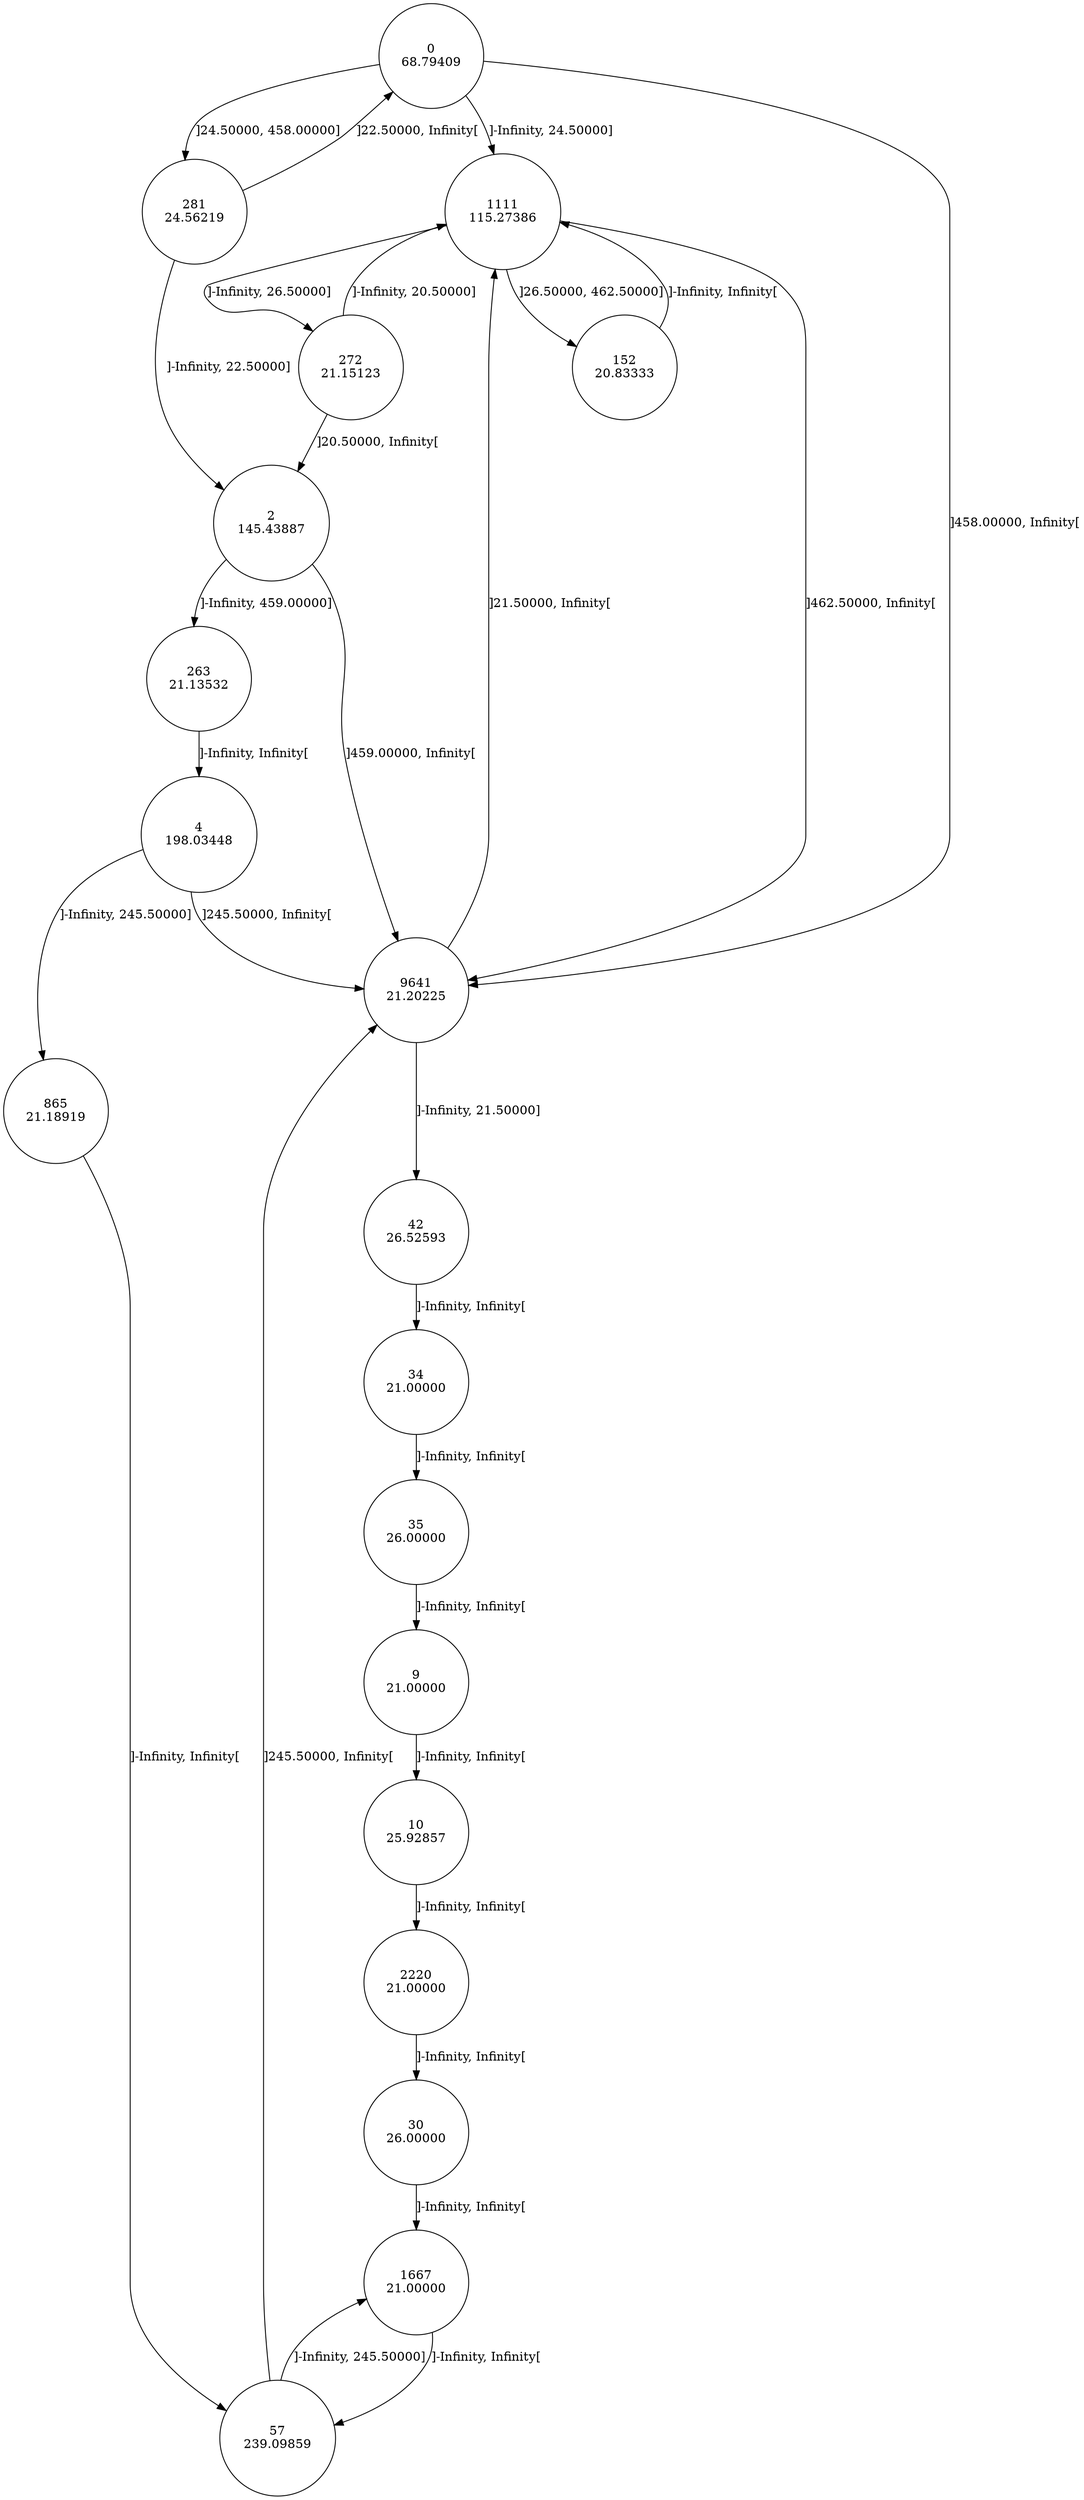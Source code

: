 digraph DFA {
0 [shape=circle, label="0\n68.79409"];
	0 -> 1111 [label="]-Infinity, 24.50000]"];
	0 -> 281 [label="]24.50000, 458.00000]"];
	0 -> 9641 [label="]458.00000, Infinity["];
9641 [shape=circle, label="9641\n21.20225"];
	9641 -> 42 [label="]-Infinity, 21.50000]"];
	9641 -> 1111 [label="]21.50000, Infinity["];
1111 [shape=circle, label="1111\n115.27386"];
	1111 -> 272 [label="]-Infinity, 26.50000]"];
	1111 -> 152 [label="]26.50000, 462.50000]"];
	1111 -> 9641 [label="]462.50000, Infinity["];
152 [shape=circle, label="152\n20.83333"];
	152 -> 1111 [label="]-Infinity, Infinity["];
272 [shape=circle, label="272\n21.15123"];
	272 -> 1111 [label="]-Infinity, 20.50000]"];
	272 -> 2 [label="]20.50000, Infinity["];
2 [shape=circle, label="2\n145.43887"];
	2 -> 263 [label="]-Infinity, 459.00000]"];
	2 -> 9641 [label="]459.00000, Infinity["];
263 [shape=circle, label="263\n21.13532"];
	263 -> 4 [label="]-Infinity, Infinity["];
4 [shape=circle, label="4\n198.03448"];
	4 -> 865 [label="]-Infinity, 245.50000]"];
	4 -> 9641 [label="]245.50000, Infinity["];
865 [shape=circle, label="865\n21.18919"];
	865 -> 57 [label="]-Infinity, Infinity["];
57 [shape=circle, label="57\n239.09859"];
	57 -> 1667 [label="]-Infinity, 245.50000]"];
	57 -> 9641 [label="]245.50000, Infinity["];
1667 [shape=circle, label="1667\n21.00000"];
	1667 -> 57 [label="]-Infinity, Infinity["];
42 [shape=circle, label="42\n26.52593"];
	42 -> 34 [label="]-Infinity, Infinity["];
34 [shape=circle, label="34\n21.00000"];
	34 -> 35 [label="]-Infinity, Infinity["];
35 [shape=circle, label="35\n26.00000"];
	35 -> 9 [label="]-Infinity, Infinity["];
9 [shape=circle, label="9\n21.00000"];
	9 -> 10 [label="]-Infinity, Infinity["];
10 [shape=circle, label="10\n25.92857"];
	10 -> 2220 [label="]-Infinity, Infinity["];
2220 [shape=circle, label="2220\n21.00000"];
	2220 -> 30 [label="]-Infinity, Infinity["];
30 [shape=circle, label="30\n26.00000"];
	30 -> 1667 [label="]-Infinity, Infinity["];
281 [shape=circle, label="281\n24.56219"];
	281 -> 2 [label="]-Infinity, 22.50000]"];
	281 -> 0 [label="]22.50000, Infinity["];
}